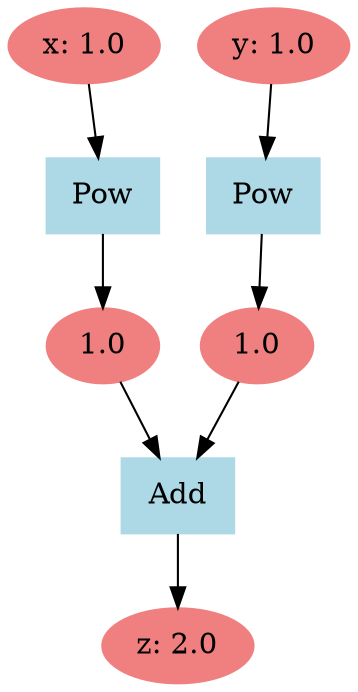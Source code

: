 digraph g {
1958102682688 [label="z: 2.0", color=lightcoral, style=filled]
1958102682496 [label ="Add", color=lightblue, style=filled, shape=box]
1958102682352 -> 1958102682496
1958102682544 -> 1958102682496
1958102682496 -> 1958102682688
1958102682352 [label="1.0", color=lightcoral, style=filled]
1958102682544 [label="1.0", color=lightcoral, style=filled]
1958102682304 [label ="Pow", color=lightblue, style=filled, shape=box]
1958063713584 -> 1958102682304
1958102682304 -> 1958102682544
1958063713584 [label="y: 1.0", color=lightcoral, style=filled]
1958063713488 [label ="Pow", color=lightblue, style=filled, shape=box]
1958063713632 -> 1958063713488
1958063713488 -> 1958102682352
1958063713632 [label="x: 1.0", color=lightcoral, style=filled]
}